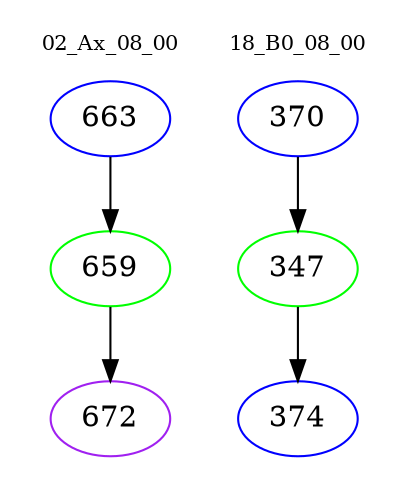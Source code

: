 digraph{
subgraph cluster_0 {
color = white
label = "02_Ax_08_00";
fontsize=10;
T0_663 [label="663", color="blue"]
T0_663 -> T0_659 [color="black"]
T0_659 [label="659", color="green"]
T0_659 -> T0_672 [color="black"]
T0_672 [label="672", color="purple"]
}
subgraph cluster_1 {
color = white
label = "18_B0_08_00";
fontsize=10;
T1_370 [label="370", color="blue"]
T1_370 -> T1_347 [color="black"]
T1_347 [label="347", color="green"]
T1_347 -> T1_374 [color="black"]
T1_374 [label="374", color="blue"]
}
}
